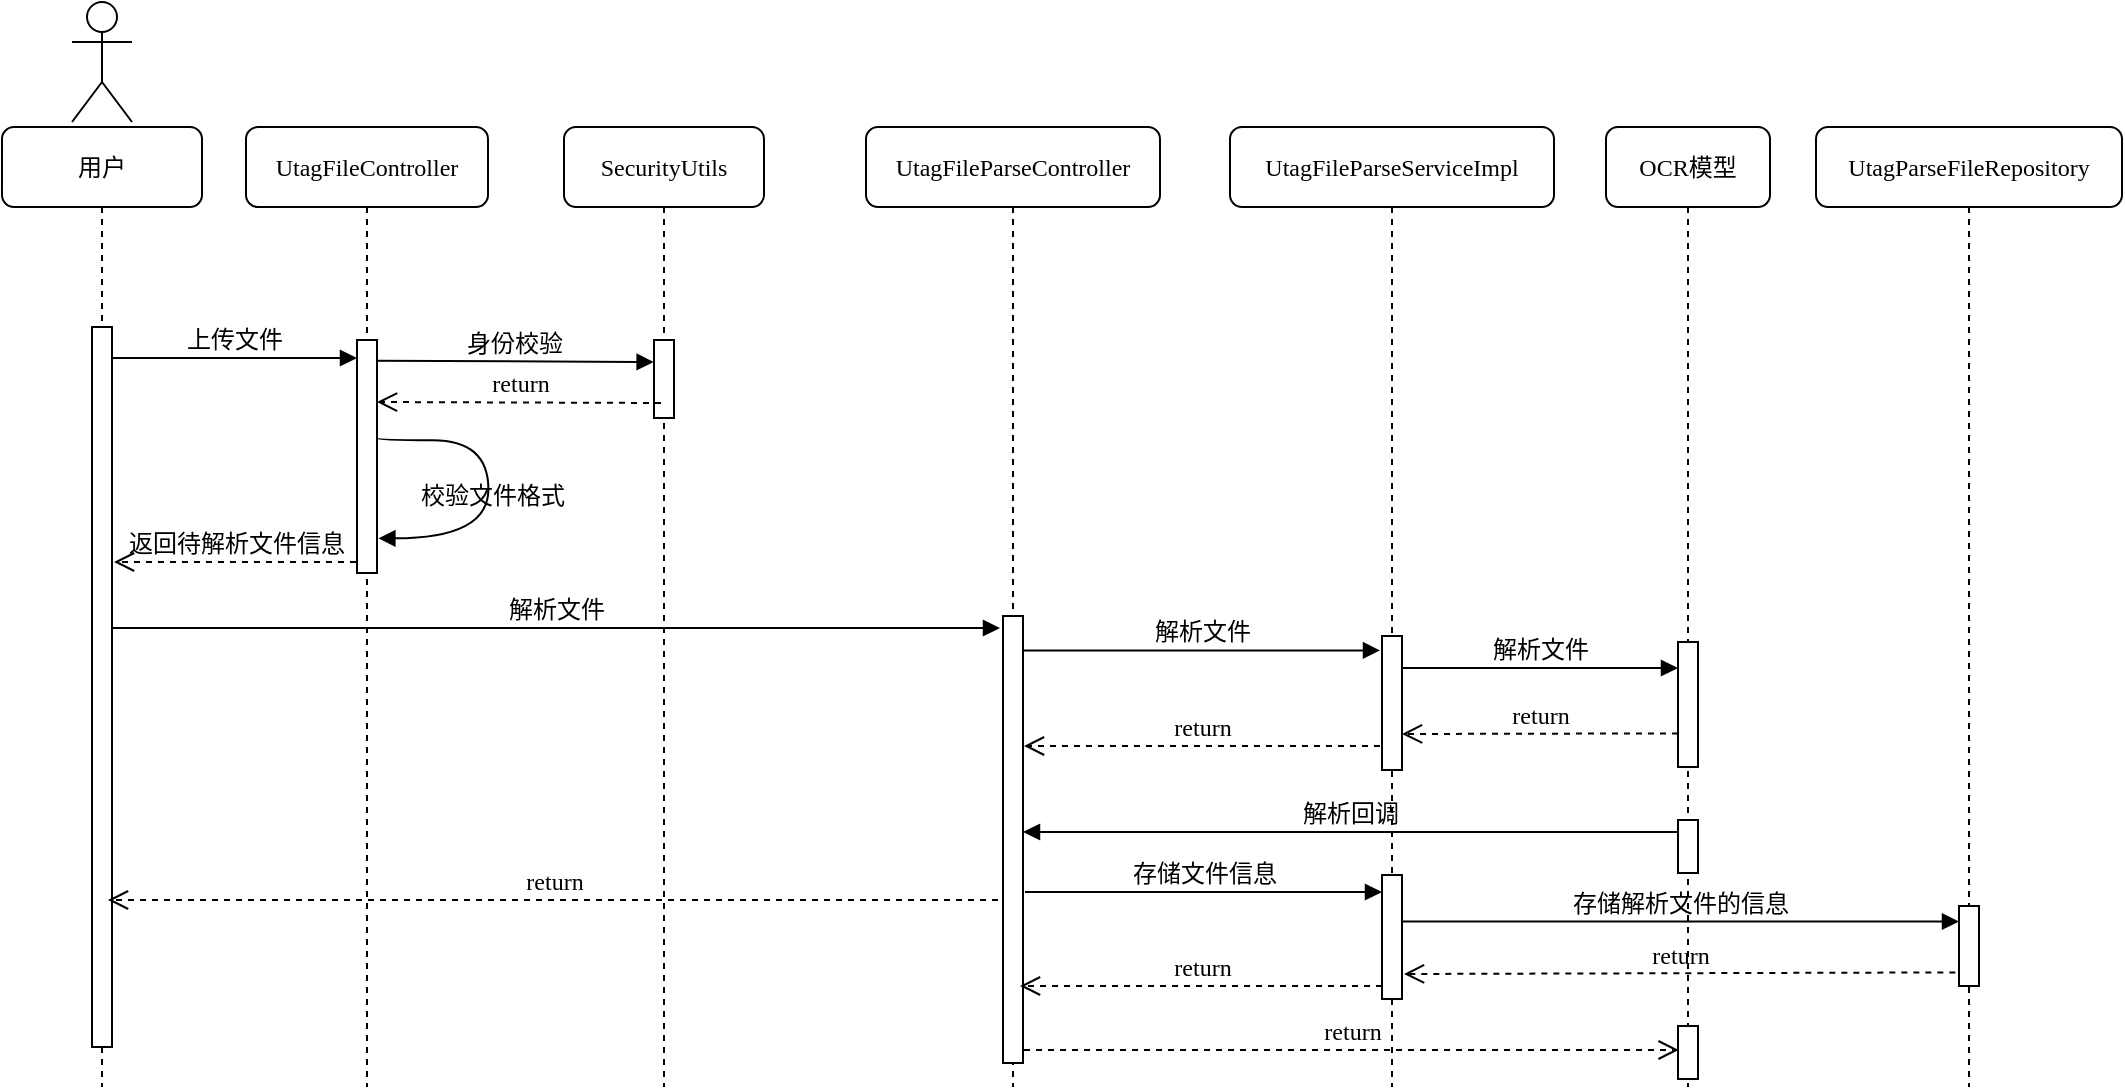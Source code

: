 <mxfile version="22.1.21" type="github">
  <diagram name="Page-1" id="13e1069c-82ec-6db2-03f1-153e76fe0fe0">
    <mxGraphModel dx="1334" dy="702" grid="0" gridSize="10" guides="1" tooltips="1" connect="1" arrows="1" fold="1" page="1" pageScale="1" pageWidth="1100" pageHeight="850" background="none" math="0" shadow="0">
      <root>
        <mxCell id="0" />
        <mxCell id="1" parent="0" />
        <mxCell id="7baba1c4bc27f4b0-3" value="UtagFileParseController" style="shape=umlLifeline;perimeter=lifelinePerimeter;whiteSpace=wrap;html=1;container=1;collapsible=0;recursiveResize=0;outlineConnect=0;rounded=1;shadow=0;comic=0;labelBackgroundColor=none;strokeWidth=1;fontFamily=Verdana;fontSize=12;align=center;" parent="1" vertex="1">
          <mxGeometry x="442" y="112.5" width="147" height="480" as="geometry" />
        </mxCell>
        <mxCell id="7baba1c4bc27f4b0-13" value="" style="html=1;points=[];perimeter=orthogonalPerimeter;rounded=0;shadow=0;comic=0;labelBackgroundColor=none;strokeWidth=1;fontFamily=Verdana;fontSize=12;align=center;" parent="7baba1c4bc27f4b0-3" vertex="1">
          <mxGeometry x="68.5" y="244.5" width="10" height="223.5" as="geometry" />
        </mxCell>
        <mxCell id="7baba1c4bc27f4b0-4" value="UtagFileParseServiceImpl" style="shape=umlLifeline;perimeter=lifelinePerimeter;whiteSpace=wrap;html=1;container=1;collapsible=0;recursiveResize=0;outlineConnect=0;rounded=1;shadow=0;comic=0;labelBackgroundColor=none;strokeWidth=1;fontFamily=Verdana;fontSize=12;align=center;" parent="1" vertex="1">
          <mxGeometry x="624" y="112.5" width="162" height="480" as="geometry" />
        </mxCell>
        <mxCell id="K8AdZDfyRurilhgOISgo-18" value="解析文件" style="html=1;verticalAlign=bottom;endArrow=block;labelBackgroundColor=none;fontFamily=Verdana;fontSize=12;edgeStyle=elbowEdgeStyle;elbow=vertical;" edge="1" parent="7baba1c4bc27f4b0-4">
          <mxGeometry relative="1" as="geometry">
            <mxPoint x="-103.5" y="261.693" as="sourcePoint" />
            <mxPoint x="75" y="262.5" as="targetPoint" />
            <Array as="points">
              <mxPoint x="-42.5" y="261.69" />
            </Array>
          </mxGeometry>
        </mxCell>
        <mxCell id="hfw7Yt3CG0fDcvU8aNfm-4" value="return" style="html=1;verticalAlign=bottom;endArrow=open;dashed=1;endSize=8;labelBackgroundColor=none;fontFamily=Verdana;fontSize=12;exitX=-0.006;exitY=0.797;exitDx=0;exitDy=0;exitPerimeter=0;" parent="7baba1c4bc27f4b0-4" edge="1">
          <mxGeometry relative="1" as="geometry">
            <mxPoint x="86" y="303.5" as="targetPoint" />
            <mxPoint x="224.0" y="303.2" as="sourcePoint" />
          </mxGeometry>
        </mxCell>
        <mxCell id="K8AdZDfyRurilhgOISgo-20" value="return" style="html=1;verticalAlign=bottom;endArrow=open;dashed=1;endSize=8;labelBackgroundColor=none;fontFamily=Verdana;fontSize=12;exitX=-0.006;exitY=0.797;exitDx=0;exitDy=0;exitPerimeter=0;" edge="1" parent="7baba1c4bc27f4b0-4">
          <mxGeometry relative="1" as="geometry">
            <mxPoint x="-103" y="309.5" as="targetPoint" />
            <mxPoint x="75" y="309.5" as="sourcePoint" />
          </mxGeometry>
        </mxCell>
        <mxCell id="K8AdZDfyRurilhgOISgo-26" value="" style="html=1;points=[];perimeter=orthogonalPerimeter;rounded=0;shadow=0;comic=0;labelBackgroundColor=none;strokeWidth=1;fontFamily=Verdana;fontSize=12;align=center;" vertex="1" parent="7baba1c4bc27f4b0-4">
          <mxGeometry x="76" y="374" width="10" height="62" as="geometry" />
        </mxCell>
        <mxCell id="K8AdZDfyRurilhgOISgo-27" value="存储文件信息" style="html=1;verticalAlign=bottom;endArrow=block;labelBackgroundColor=none;fontFamily=Verdana;fontSize=12;edgeStyle=elbowEdgeStyle;elbow=vertical;" edge="1" parent="7baba1c4bc27f4b0-4">
          <mxGeometry relative="1" as="geometry">
            <mxPoint x="-102.5" y="382.503" as="sourcePoint" />
            <mxPoint x="76" y="383.31" as="targetPoint" />
            <Array as="points">
              <mxPoint x="-41.5" y="382.5" />
            </Array>
          </mxGeometry>
        </mxCell>
        <mxCell id="K8AdZDfyRurilhgOISgo-30" value="return" style="html=1;verticalAlign=bottom;endArrow=open;dashed=1;endSize=8;labelBackgroundColor=none;fontFamily=Verdana;fontSize=12;" edge="1" parent="7baba1c4bc27f4b0-4">
          <mxGeometry relative="1" as="geometry">
            <mxPoint x="224.33" y="461.5" as="targetPoint" />
            <mxPoint x="-103" y="461.5" as="sourcePoint" />
            <Array as="points">
              <mxPoint x="167.83" y="461.5" />
            </Array>
          </mxGeometry>
        </mxCell>
        <mxCell id="7baba1c4bc27f4b0-5" value="UtagParseFileRepository" style="shape=umlLifeline;perimeter=lifelinePerimeter;whiteSpace=wrap;html=1;container=1;collapsible=0;recursiveResize=0;outlineConnect=0;rounded=1;shadow=0;comic=0;labelBackgroundColor=none;strokeWidth=1;fontFamily=Verdana;fontSize=12;align=center;" parent="1" vertex="1">
          <mxGeometry x="917" y="112.5" width="153" height="480" as="geometry" />
        </mxCell>
        <mxCell id="7baba1c4bc27f4b0-19" value="" style="html=1;points=[];perimeter=orthogonalPerimeter;rounded=0;shadow=0;comic=0;labelBackgroundColor=none;strokeWidth=1;fontFamily=Verdana;fontSize=12;align=center;" parent="7baba1c4bc27f4b0-5" vertex="1">
          <mxGeometry x="71.5" y="389.5" width="10" height="40" as="geometry" />
        </mxCell>
        <mxCell id="K8AdZDfyRurilhgOISgo-22" value="存储解析文件的信息" style="html=1;verticalAlign=bottom;endArrow=block;labelBackgroundColor=none;fontFamily=Verdana;fontSize=12;edgeStyle=elbowEdgeStyle;elbow=vertical;" edge="1" parent="7baba1c4bc27f4b0-5">
          <mxGeometry relative="1" as="geometry">
            <mxPoint x="-206.5" y="397.253" as="sourcePoint" />
            <mxPoint x="71.5" y="397.25" as="targetPoint" />
            <Array as="points">
              <mxPoint x="-145.5" y="397.25" />
            </Array>
          </mxGeometry>
        </mxCell>
        <mxCell id="7baba1c4bc27f4b0-8" value="用户" style="shape=umlLifeline;perimeter=lifelinePerimeter;whiteSpace=wrap;html=1;container=1;collapsible=0;recursiveResize=0;outlineConnect=0;rounded=1;shadow=0;comic=0;labelBackgroundColor=none;strokeWidth=1;fontFamily=Verdana;fontSize=12;align=center;" parent="1" vertex="1">
          <mxGeometry x="10" y="112.5" width="100" height="480" as="geometry" />
        </mxCell>
        <mxCell id="7baba1c4bc27f4b0-9" value="" style="html=1;points=[];perimeter=orthogonalPerimeter;rounded=0;shadow=0;comic=0;labelBackgroundColor=none;strokeWidth=1;fontFamily=Verdana;fontSize=12;align=center;" parent="7baba1c4bc27f4b0-8" vertex="1">
          <mxGeometry x="45" y="100" width="10" height="360" as="geometry" />
        </mxCell>
        <mxCell id="7baba1c4bc27f4b0-16" value="" style="html=1;points=[];perimeter=orthogonalPerimeter;rounded=0;shadow=0;comic=0;labelBackgroundColor=none;strokeWidth=1;fontFamily=Verdana;fontSize=12;align=center;" parent="1" vertex="1">
          <mxGeometry x="700" y="367" width="10" height="67" as="geometry" />
        </mxCell>
        <mxCell id="hfw7Yt3CG0fDcvU8aNfm-1" value="" style="shape=umlActor;verticalLabelPosition=bottom;verticalAlign=top;html=1;" parent="1" vertex="1">
          <mxGeometry x="45" y="50" width="30" height="60" as="geometry" />
        </mxCell>
        <mxCell id="7baba1c4bc27f4b0-11" value="上传文件" style="html=1;verticalAlign=bottom;endArrow=block;labelBackgroundColor=none;fontFamily=Verdana;fontSize=12;edgeStyle=elbowEdgeStyle;elbow=vertical;" parent="1" edge="1" target="K8AdZDfyRurilhgOISgo-2">
          <mxGeometry relative="1" as="geometry">
            <mxPoint x="65" y="228.003" as="sourcePoint" />
            <mxPoint x="201" y="228" as="targetPoint" />
            <Array as="points">
              <mxPoint x="126" y="228" />
            </Array>
          </mxGeometry>
        </mxCell>
        <mxCell id="7baba1c4bc27f4b0-17" value="身份校验" style="html=1;verticalAlign=bottom;endArrow=block;labelBackgroundColor=none;fontFamily=Verdana;fontSize=12;edgeStyle=elbowEdgeStyle;elbow=vertical;exitX=0.85;exitY=0.089;exitDx=0;exitDy=0;exitPerimeter=0;entryX=-0.019;entryY=0.268;entryDx=0;entryDy=0;entryPerimeter=0;" parent="1" target="K8AdZDfyRurilhgOISgo-11" edge="1" source="K8AdZDfyRurilhgOISgo-2">
          <mxGeometry relative="1" as="geometry">
            <mxPoint y="229" as="sourcePoint" />
            <Array as="points">
              <mxPoint x="232" y="230" />
            </Array>
            <mxPoint x="883.79" y="307.59" as="targetPoint" />
          </mxGeometry>
        </mxCell>
        <mxCell id="K8AdZDfyRurilhgOISgo-1" value="UtagFileController" style="shape=umlLifeline;perimeter=lifelinePerimeter;whiteSpace=wrap;html=1;container=1;collapsible=0;recursiveResize=0;outlineConnect=0;rounded=1;shadow=0;comic=0;labelBackgroundColor=none;strokeWidth=1;fontFamily=Verdana;fontSize=12;align=center;" vertex="1" parent="1">
          <mxGeometry x="132" y="112.5" width="121" height="480" as="geometry" />
        </mxCell>
        <mxCell id="K8AdZDfyRurilhgOISgo-2" value="" style="html=1;points=[];perimeter=orthogonalPerimeter;rounded=0;shadow=0;comic=0;labelBackgroundColor=none;strokeWidth=1;fontFamily=Verdana;fontSize=12;align=center;" vertex="1" parent="K8AdZDfyRurilhgOISgo-1">
          <mxGeometry x="55.5" y="106.5" width="10" height="116.5" as="geometry" />
        </mxCell>
        <mxCell id="K8AdZDfyRurilhgOISgo-15" value="校验文件格式" style="html=1;verticalAlign=bottom;endArrow=block;labelBackgroundColor=none;fontFamily=Verdana;fontSize=12;elbow=vertical;edgeStyle=orthogonalEdgeStyle;curved=1;exitX=0.931;exitY=0.346;exitPerimeter=0;exitDx=0;exitDy=0;" edge="1" parent="K8AdZDfyRurilhgOISgo-1">
          <mxGeometry x="0.165" y="2" relative="1" as="geometry">
            <mxPoint x="65.5" y="155.5" as="sourcePoint" />
            <mxPoint x="66.19" y="205.66" as="targetPoint" />
            <Array as="points">
              <mxPoint x="65.19" y="156.66" />
              <mxPoint x="121.19" y="156.66" />
              <mxPoint x="121.19" y="205.66" />
            </Array>
            <mxPoint as="offset" />
          </mxGeometry>
        </mxCell>
        <mxCell id="K8AdZDfyRurilhgOISgo-16" value="返回待解析文件信息" style="html=1;verticalAlign=bottom;endArrow=open;dashed=1;endSize=8;labelBackgroundColor=none;fontFamily=Verdana;fontSize=12;entryX=1;entryY=0.932;entryDx=0;entryDy=0;entryPerimeter=0;" edge="1" parent="K8AdZDfyRurilhgOISgo-1">
          <mxGeometry relative="1" as="geometry">
            <mxPoint x="-66" y="217.5" as="targetPoint" />
            <mxPoint x="55" y="217.5" as="sourcePoint" />
          </mxGeometry>
        </mxCell>
        <mxCell id="K8AdZDfyRurilhgOISgo-17" value="解析文件" style="html=1;verticalAlign=bottom;endArrow=block;labelBackgroundColor=none;fontFamily=Verdana;fontSize=12;edgeStyle=elbowEdgeStyle;elbow=vertical;" edge="1" parent="K8AdZDfyRurilhgOISgo-1">
          <mxGeometry relative="1" as="geometry">
            <mxPoint x="-67.5" y="250.503" as="sourcePoint" />
            <mxPoint x="377" y="250.5" as="targetPoint" />
            <Array as="points">
              <mxPoint x="-6.5" y="250.5" />
            </Array>
          </mxGeometry>
        </mxCell>
        <mxCell id="K8AdZDfyRurilhgOISgo-4" value="OCR模型" style="shape=umlLifeline;perimeter=lifelinePerimeter;whiteSpace=wrap;html=1;container=1;collapsible=0;recursiveResize=0;outlineConnect=0;rounded=1;shadow=0;comic=0;labelBackgroundColor=none;strokeWidth=1;fontFamily=Verdana;fontSize=12;align=center;" vertex="1" parent="1">
          <mxGeometry x="812" y="112.5" width="82" height="480" as="geometry" />
        </mxCell>
        <mxCell id="K8AdZDfyRurilhgOISgo-5" value="" style="html=1;points=[];perimeter=orthogonalPerimeter;rounded=0;shadow=0;comic=0;labelBackgroundColor=none;strokeWidth=1;fontFamily=Verdana;fontSize=12;align=center;" vertex="1" parent="K8AdZDfyRurilhgOISgo-4">
          <mxGeometry x="36" y="257.5" width="10" height="62.5" as="geometry" />
        </mxCell>
        <mxCell id="K8AdZDfyRurilhgOISgo-19" value="解析文件" style="html=1;verticalAlign=bottom;endArrow=block;labelBackgroundColor=none;fontFamily=Verdana;fontSize=12;edgeStyle=elbowEdgeStyle;elbow=vertical;" edge="1" parent="K8AdZDfyRurilhgOISgo-4" target="K8AdZDfyRurilhgOISgo-5">
          <mxGeometry relative="1" as="geometry">
            <mxPoint x="-102" y="270.503" as="sourcePoint" />
            <mxPoint x="77.5" y="270.81" as="targetPoint" />
            <Array as="points">
              <mxPoint x="-41" y="270.5" />
            </Array>
          </mxGeometry>
        </mxCell>
        <mxCell id="K8AdZDfyRurilhgOISgo-24" value="" style="html=1;points=[];perimeter=orthogonalPerimeter;rounded=0;shadow=0;comic=0;labelBackgroundColor=none;strokeWidth=1;fontFamily=Verdana;fontSize=12;align=center;" vertex="1" parent="K8AdZDfyRurilhgOISgo-4">
          <mxGeometry x="36" y="346.5" width="10" height="26.5" as="geometry" />
        </mxCell>
        <mxCell id="K8AdZDfyRurilhgOISgo-29" value="" style="html=1;points=[];perimeter=orthogonalPerimeter;rounded=0;shadow=0;comic=0;labelBackgroundColor=none;strokeWidth=1;fontFamily=Verdana;fontSize=12;align=center;" vertex="1" parent="K8AdZDfyRurilhgOISgo-4">
          <mxGeometry x="36" y="449.5" width="10" height="26.5" as="geometry" />
        </mxCell>
        <mxCell id="K8AdZDfyRurilhgOISgo-10" value="SecurityUtils" style="shape=umlLifeline;perimeter=lifelinePerimeter;whiteSpace=wrap;html=1;container=1;collapsible=0;recursiveResize=0;outlineConnect=0;rounded=1;shadow=0;comic=0;labelBackgroundColor=none;strokeWidth=1;fontFamily=Verdana;fontSize=12;align=center;" vertex="1" parent="1">
          <mxGeometry x="291" y="112.5" width="100" height="480" as="geometry" />
        </mxCell>
        <mxCell id="K8AdZDfyRurilhgOISgo-11" value="" style="html=1;points=[];perimeter=orthogonalPerimeter;rounded=0;shadow=0;comic=0;labelBackgroundColor=none;strokeWidth=1;fontFamily=Verdana;fontSize=12;align=center;" vertex="1" parent="K8AdZDfyRurilhgOISgo-10">
          <mxGeometry x="45" y="106.5" width="10" height="39" as="geometry" />
        </mxCell>
        <mxCell id="-S0VGybhTt1iLLzmsYXu-5" value="return" style="html=1;verticalAlign=bottom;endArrow=open;dashed=1;endSize=8;labelBackgroundColor=none;fontFamily=Verdana;fontSize=12;" parent="K8AdZDfyRurilhgOISgo-10" edge="1">
          <mxGeometry relative="1" as="geometry">
            <mxPoint x="-93.5" y="137.5" as="targetPoint" />
            <mxPoint x="48.5" y="138" as="sourcePoint" />
          </mxGeometry>
        </mxCell>
        <mxCell id="K8AdZDfyRurilhgOISgo-21" value="return" style="html=1;verticalAlign=bottom;endArrow=open;dashed=1;endSize=8;labelBackgroundColor=none;fontFamily=Verdana;fontSize=12;exitX=-0.006;exitY=0.797;exitDx=0;exitDy=0;exitPerimeter=0;" edge="1" parent="K8AdZDfyRurilhgOISgo-10">
          <mxGeometry relative="1" as="geometry">
            <mxPoint x="-228" y="386.5" as="targetPoint" />
            <mxPoint x="217" y="386.5" as="sourcePoint" />
          </mxGeometry>
        </mxCell>
        <mxCell id="K8AdZDfyRurilhgOISgo-25" value="解析回调" style="html=1;verticalAlign=bottom;endArrow=block;labelBackgroundColor=none;fontFamily=Verdana;fontSize=12;edgeStyle=elbowEdgeStyle;elbow=vertical;" edge="1" parent="1" target="7baba1c4bc27f4b0-13">
          <mxGeometry relative="1" as="geometry">
            <mxPoint x="848" y="465" as="sourcePoint" />
            <mxPoint x="635" y="529" as="targetPoint" />
            <Array as="points">
              <mxPoint x="749" y="465" />
              <mxPoint x="545" y="528" />
              <mxPoint x="875" y="528" />
            </Array>
          </mxGeometry>
        </mxCell>
        <mxCell id="K8AdZDfyRurilhgOISgo-23" value="return" style="html=1;verticalAlign=bottom;endArrow=open;dashed=1;endSize=8;labelBackgroundColor=none;fontFamily=Verdana;fontSize=12;exitX=-0.183;exitY=0.83;exitDx=0;exitDy=0;exitPerimeter=0;" edge="1" parent="1" source="7baba1c4bc27f4b0-19">
          <mxGeometry relative="1" as="geometry">
            <mxPoint x="711" y="536" as="targetPoint" />
            <mxPoint x="981.5" y="561" as="sourcePoint" />
          </mxGeometry>
        </mxCell>
        <mxCell id="K8AdZDfyRurilhgOISgo-28" value="return" style="html=1;verticalAlign=bottom;endArrow=open;dashed=1;endSize=8;labelBackgroundColor=none;fontFamily=Verdana;fontSize=12;" edge="1" parent="1">
          <mxGeometry relative="1" as="geometry">
            <mxPoint x="519" y="542" as="targetPoint" />
            <mxPoint x="700" y="542" as="sourcePoint" />
          </mxGeometry>
        </mxCell>
      </root>
    </mxGraphModel>
  </diagram>
</mxfile>
